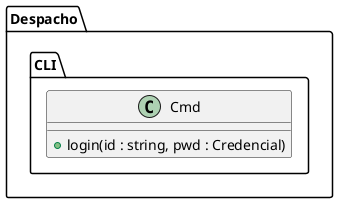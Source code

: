 @startuml

!$Dispatch = "Despacho"

package "$Dispatch" {
        package CLI {
                class Cmd{
                        + login(id : string, pwd : Credencial)
                }
        }
}

@enduml
